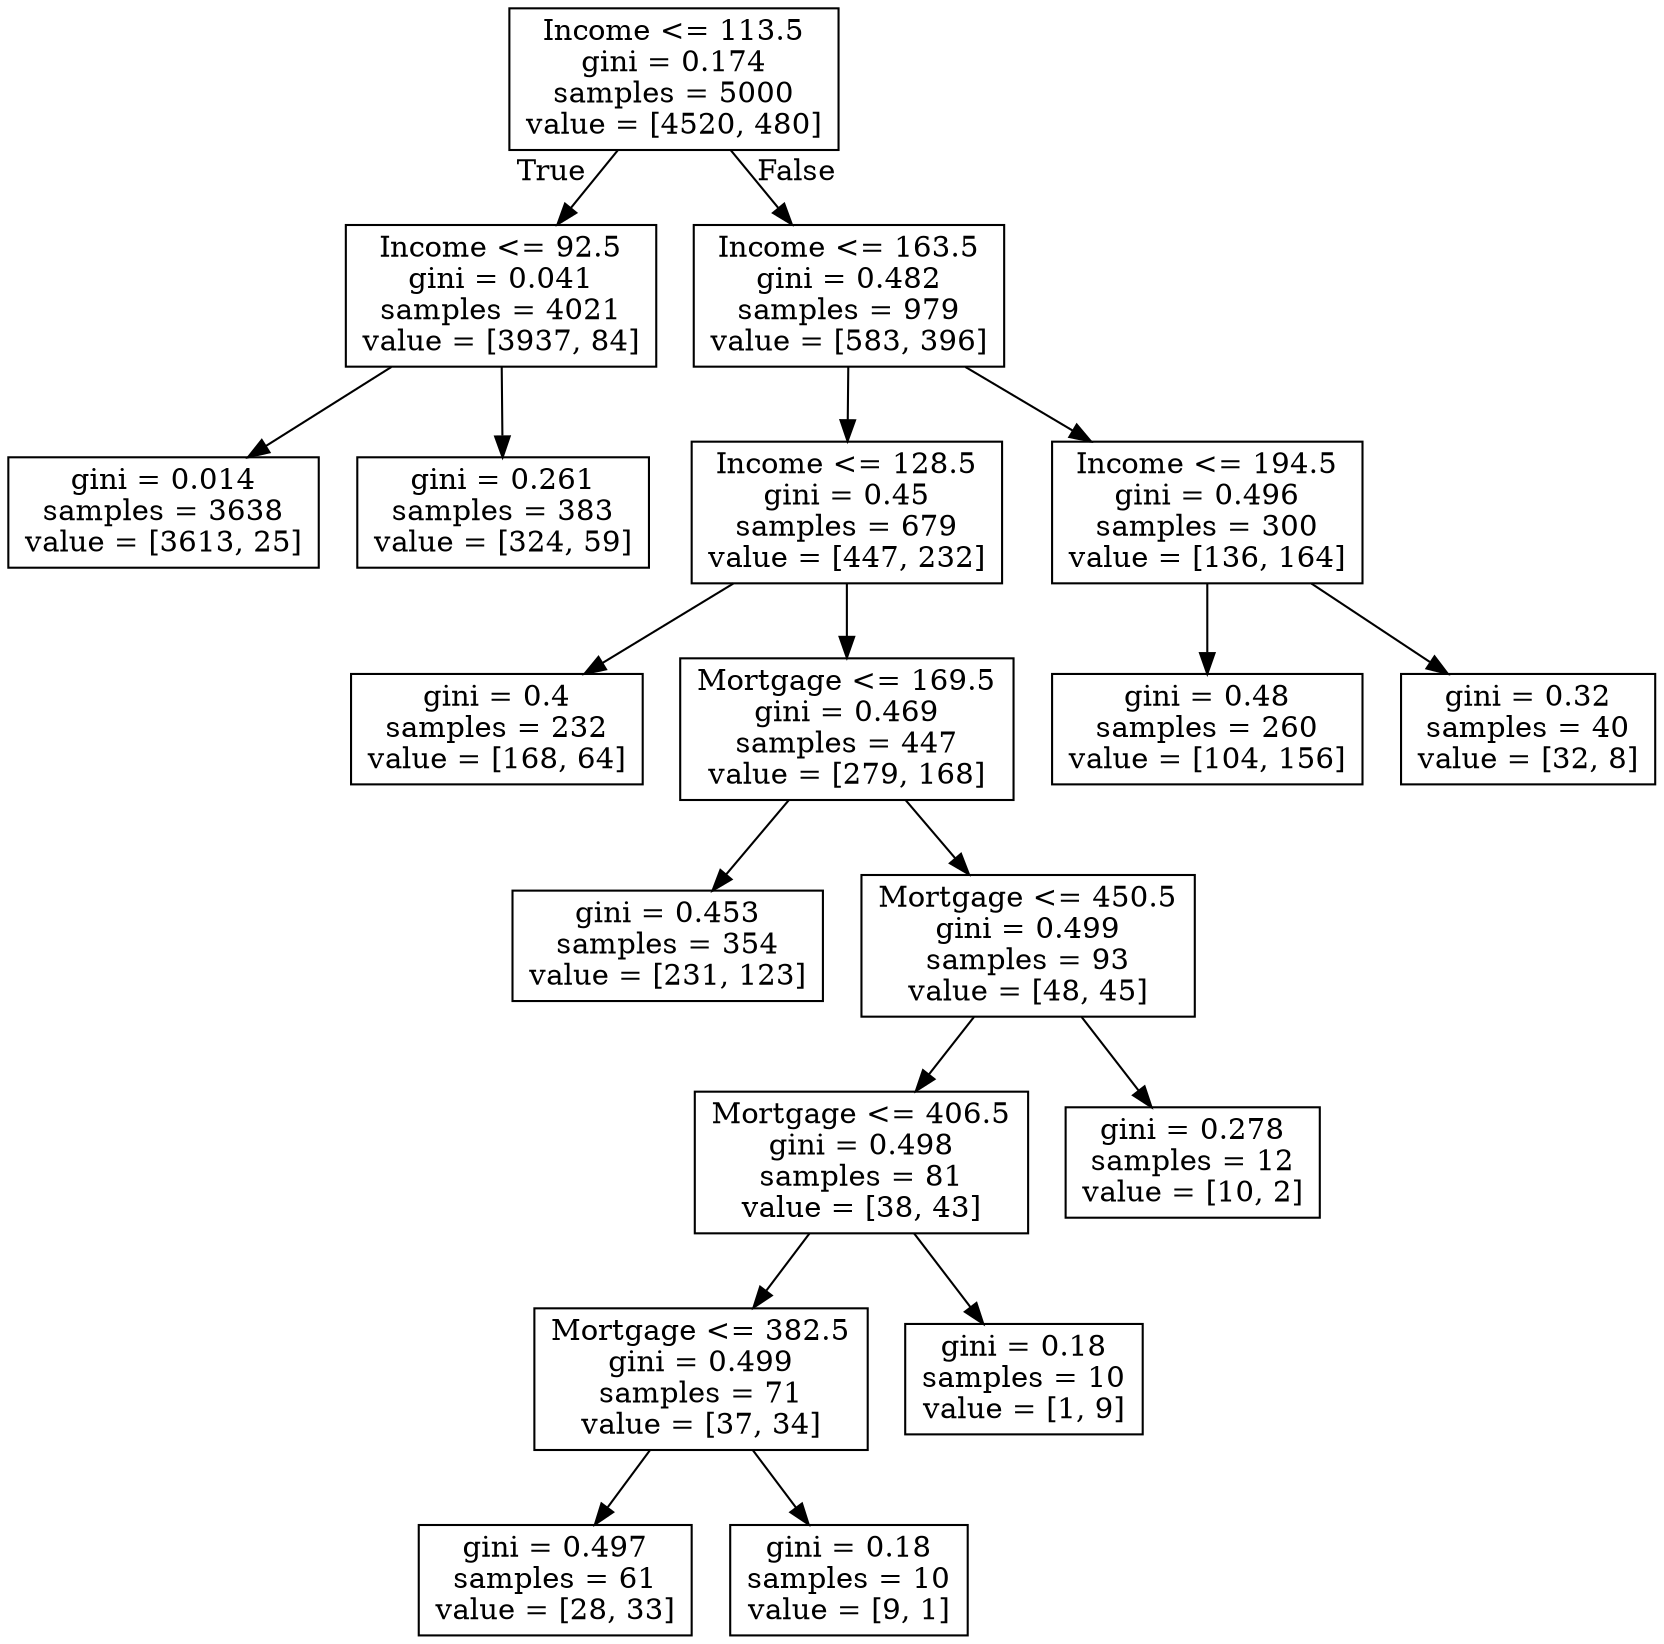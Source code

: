digraph Tree {
node [shape=box] ;
0 [label="Income <= 113.5\ngini = 0.174\nsamples = 5000\nvalue = [4520, 480]"] ;
1 [label="Income <= 92.5\ngini = 0.041\nsamples = 4021\nvalue = [3937, 84]"] ;
0 -> 1 [labeldistance=2.5, labelangle=45, headlabel="True"] ;
5 [label="gini = 0.014\nsamples = 3638\nvalue = [3613, 25]"] ;
1 -> 5 ;
6 [label="gini = 0.261\nsamples = 383\nvalue = [324, 59]"] ;
1 -> 6 ;
2 [label="Income <= 163.5\ngini = 0.482\nsamples = 979\nvalue = [583, 396]"] ;
0 -> 2 [labeldistance=2.5, labelangle=-45, headlabel="False"] ;
3 [label="Income <= 128.5\ngini = 0.45\nsamples = 679\nvalue = [447, 232]"] ;
2 -> 3 ;
9 [label="gini = 0.4\nsamples = 232\nvalue = [168, 64]"] ;
3 -> 9 ;
10 [label="Mortgage <= 169.5\ngini = 0.469\nsamples = 447\nvalue = [279, 168]"] ;
3 -> 10 ;
11 [label="gini = 0.453\nsamples = 354\nvalue = [231, 123]"] ;
10 -> 11 ;
12 [label="Mortgage <= 450.5\ngini = 0.499\nsamples = 93\nvalue = [48, 45]"] ;
10 -> 12 ;
13 [label="Mortgage <= 406.5\ngini = 0.498\nsamples = 81\nvalue = [38, 43]"] ;
12 -> 13 ;
15 [label="Mortgage <= 382.5\ngini = 0.499\nsamples = 71\nvalue = [37, 34]"] ;
13 -> 15 ;
17 [label="gini = 0.497\nsamples = 61\nvalue = [28, 33]"] ;
15 -> 17 ;
18 [label="gini = 0.18\nsamples = 10\nvalue = [9, 1]"] ;
15 -> 18 ;
16 [label="gini = 0.18\nsamples = 10\nvalue = [1, 9]"] ;
13 -> 16 ;
14 [label="gini = 0.278\nsamples = 12\nvalue = [10, 2]"] ;
12 -> 14 ;
4 [label="Income <= 194.5\ngini = 0.496\nsamples = 300\nvalue = [136, 164]"] ;
2 -> 4 ;
7 [label="gini = 0.48\nsamples = 260\nvalue = [104, 156]"] ;
4 -> 7 ;
8 [label="gini = 0.32\nsamples = 40\nvalue = [32, 8]"] ;
4 -> 8 ;
}